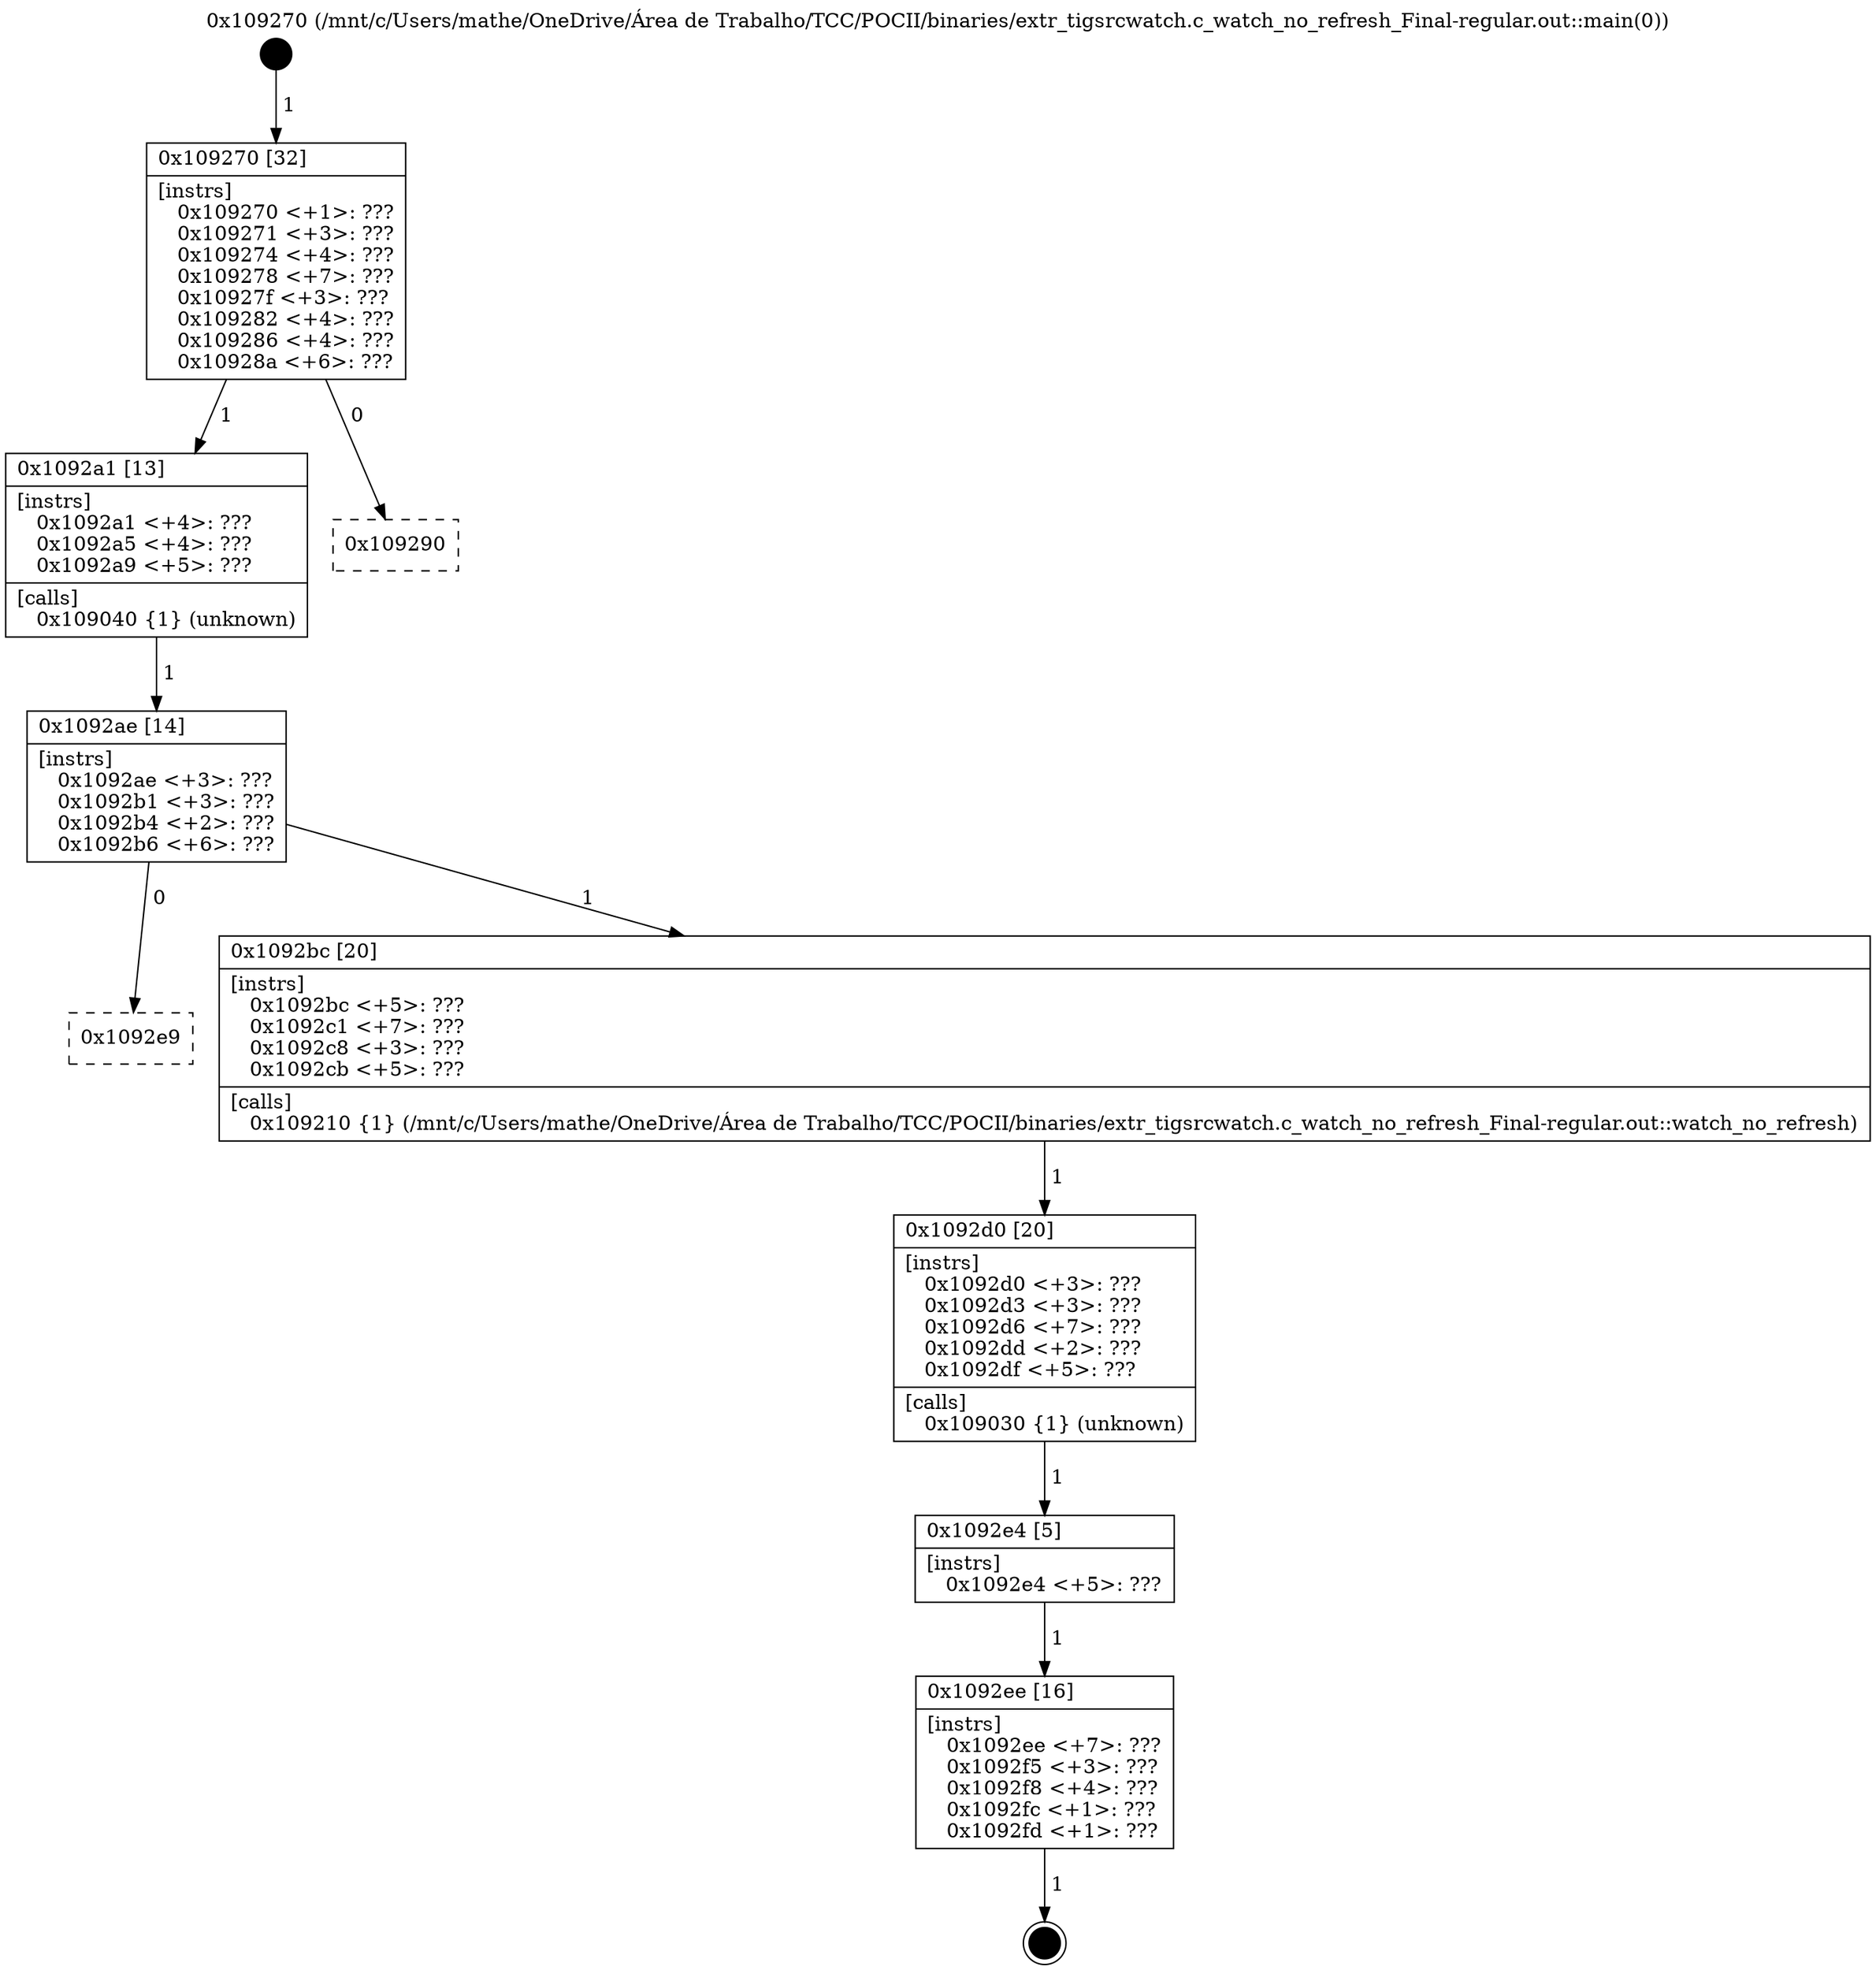 digraph "0x109270" {
  label = "0x109270 (/mnt/c/Users/mathe/OneDrive/Área de Trabalho/TCC/POCII/binaries/extr_tigsrcwatch.c_watch_no_refresh_Final-regular.out::main(0))"
  labelloc = "t"
  node[shape=record]

  Entry [label="",width=0.3,height=0.3,shape=circle,fillcolor=black,style=filled]
  "0x109270" [label="{
     0x109270 [32]\l
     | [instrs]\l
     &nbsp;&nbsp;0x109270 \<+1\>: ???\l
     &nbsp;&nbsp;0x109271 \<+3\>: ???\l
     &nbsp;&nbsp;0x109274 \<+4\>: ???\l
     &nbsp;&nbsp;0x109278 \<+7\>: ???\l
     &nbsp;&nbsp;0x10927f \<+3\>: ???\l
     &nbsp;&nbsp;0x109282 \<+4\>: ???\l
     &nbsp;&nbsp;0x109286 \<+4\>: ???\l
     &nbsp;&nbsp;0x10928a \<+6\>: ???\l
  }"]
  "0x1092a1" [label="{
     0x1092a1 [13]\l
     | [instrs]\l
     &nbsp;&nbsp;0x1092a1 \<+4\>: ???\l
     &nbsp;&nbsp;0x1092a5 \<+4\>: ???\l
     &nbsp;&nbsp;0x1092a9 \<+5\>: ???\l
     | [calls]\l
     &nbsp;&nbsp;0x109040 \{1\} (unknown)\l
  }"]
  "0x109290" [label="{
     0x109290\l
  }", style=dashed]
  "0x1092ae" [label="{
     0x1092ae [14]\l
     | [instrs]\l
     &nbsp;&nbsp;0x1092ae \<+3\>: ???\l
     &nbsp;&nbsp;0x1092b1 \<+3\>: ???\l
     &nbsp;&nbsp;0x1092b4 \<+2\>: ???\l
     &nbsp;&nbsp;0x1092b6 \<+6\>: ???\l
  }"]
  "0x1092e9" [label="{
     0x1092e9\l
  }", style=dashed]
  "0x1092bc" [label="{
     0x1092bc [20]\l
     | [instrs]\l
     &nbsp;&nbsp;0x1092bc \<+5\>: ???\l
     &nbsp;&nbsp;0x1092c1 \<+7\>: ???\l
     &nbsp;&nbsp;0x1092c8 \<+3\>: ???\l
     &nbsp;&nbsp;0x1092cb \<+5\>: ???\l
     | [calls]\l
     &nbsp;&nbsp;0x109210 \{1\} (/mnt/c/Users/mathe/OneDrive/Área de Trabalho/TCC/POCII/binaries/extr_tigsrcwatch.c_watch_no_refresh_Final-regular.out::watch_no_refresh)\l
  }"]
  Exit [label="",width=0.3,height=0.3,shape=circle,fillcolor=black,style=filled,peripheries=2]
  "0x1092d0" [label="{
     0x1092d0 [20]\l
     | [instrs]\l
     &nbsp;&nbsp;0x1092d0 \<+3\>: ???\l
     &nbsp;&nbsp;0x1092d3 \<+3\>: ???\l
     &nbsp;&nbsp;0x1092d6 \<+7\>: ???\l
     &nbsp;&nbsp;0x1092dd \<+2\>: ???\l
     &nbsp;&nbsp;0x1092df \<+5\>: ???\l
     | [calls]\l
     &nbsp;&nbsp;0x109030 \{1\} (unknown)\l
  }"]
  "0x1092e4" [label="{
     0x1092e4 [5]\l
     | [instrs]\l
     &nbsp;&nbsp;0x1092e4 \<+5\>: ???\l
  }"]
  "0x1092ee" [label="{
     0x1092ee [16]\l
     | [instrs]\l
     &nbsp;&nbsp;0x1092ee \<+7\>: ???\l
     &nbsp;&nbsp;0x1092f5 \<+3\>: ???\l
     &nbsp;&nbsp;0x1092f8 \<+4\>: ???\l
     &nbsp;&nbsp;0x1092fc \<+1\>: ???\l
     &nbsp;&nbsp;0x1092fd \<+1\>: ???\l
  }"]
  Entry -> "0x109270" [label=" 1"]
  "0x109270" -> "0x1092a1" [label=" 1"]
  "0x109270" -> "0x109290" [label=" 0"]
  "0x1092a1" -> "0x1092ae" [label=" 1"]
  "0x1092ae" -> "0x1092e9" [label=" 0"]
  "0x1092ae" -> "0x1092bc" [label=" 1"]
  "0x1092ee" -> Exit [label=" 1"]
  "0x1092bc" -> "0x1092d0" [label=" 1"]
  "0x1092d0" -> "0x1092e4" [label=" 1"]
  "0x1092e4" -> "0x1092ee" [label=" 1"]
}

